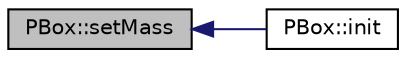 digraph "PBox::setMass"
{
 // INTERACTIVE_SVG=YES
  edge [fontname="Helvetica",fontsize="10",labelfontname="Helvetica",labelfontsize="10"];
  node [fontname="Helvetica",fontsize="10",shape=record];
  rankdir="LR";
  Node1 [label="PBox::setMass",height=0.2,width=0.4,color="black", fillcolor="grey75", style="filled", fontcolor="black"];
  Node1 -> Node2 [dir="back",color="midnightblue",fontsize="10",style="solid",fontname="Helvetica"];
  Node2 [label="PBox::init",height=0.2,width=0.4,color="black", fillcolor="white", style="filled",URL="$db/d7a/class_p_box.html#aefbb999946fd02674fed726e1b7793d5"];
}
